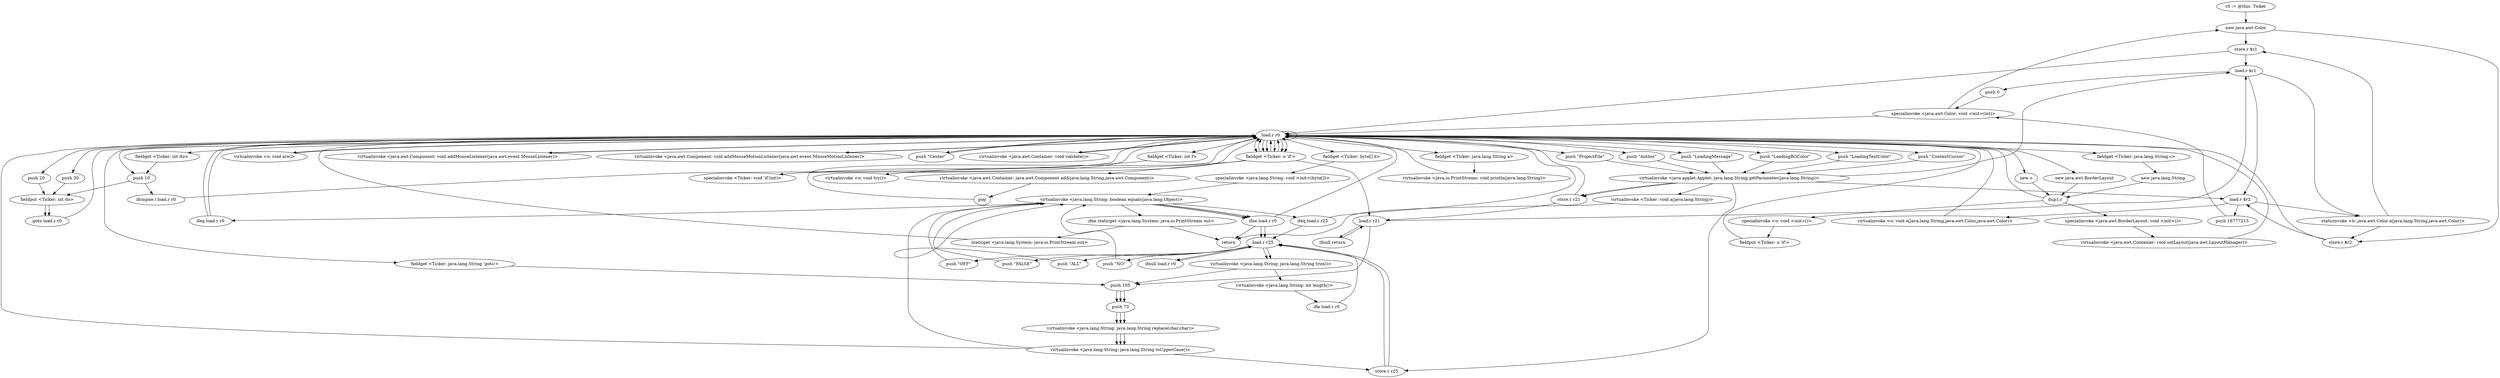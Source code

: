 digraph "" {
    "r0 := @this: Ticker"
    "new java.awt.Color"
    "r0 := @this: Ticker"->"new java.awt.Color";
    "store.r $r1"
    "new java.awt.Color"->"store.r $r1";
    "load.r $r1"
    "store.r $r1"->"load.r $r1";
    "push 0"
    "load.r $r1"->"push 0";
    "specialinvoke <java.awt.Color: void <init>(int)>"
    "push 0"->"specialinvoke <java.awt.Color: void <init>(int)>";
    "specialinvoke <java.awt.Color: void <init>(int)>"->"new java.awt.Color";
    "store.r $r2"
    "new java.awt.Color"->"store.r $r2";
    "load.r $r2"
    "store.r $r2"->"load.r $r2";
    "push 16777215"
    "load.r $r2"->"push 16777215";
    "push 16777215"->"specialinvoke <java.awt.Color: void <init>(int)>";
    "load.r r0"
    "specialinvoke <java.awt.Color: void <init>(int)>"->"load.r r0";
    "fieldget <Ticker: java.lang.String c>"
    "load.r r0"->"fieldget <Ticker: java.lang.String c>";
    "new java.lang.String"
    "fieldget <Ticker: java.lang.String c>"->"new java.lang.String";
    "dup1.r"
    "new java.lang.String"->"dup1.r";
    "dup1.r"->"load.r r0";
    "fieldget <Ticker: byte[] d>"
    "load.r r0"->"fieldget <Ticker: byte[] d>";
    "specialinvoke <java.lang.String: void <init>(byte[])>"
    "fieldget <Ticker: byte[] d>"->"specialinvoke <java.lang.String: void <init>(byte[])>";
    "virtualinvoke <java.lang.String: boolean equals(java.lang.Object)>"
    "specialinvoke <java.lang.String: void <init>(byte[])>"->"virtualinvoke <java.lang.String: boolean equals(java.lang.Object)>";
    "ifne staticget <java.lang.System: java.io.PrintStream out>"
    "virtualinvoke <java.lang.String: boolean equals(java.lang.Object)>"->"ifne staticget <java.lang.System: java.io.PrintStream out>";
    "return"
    "ifne staticget <java.lang.System: java.io.PrintStream out>"->"return";
    "staticget <java.lang.System: java.io.PrintStream out>"
    "ifne staticget <java.lang.System: java.io.PrintStream out>"->"staticget <java.lang.System: java.io.PrintStream out>";
    "staticget <java.lang.System: java.io.PrintStream out>"->"load.r r0";
    "fieldget <Ticker: java.lang.String a>"
    "load.r r0"->"fieldget <Ticker: java.lang.String a>";
    "virtualinvoke <java.io.PrintStream: void println(java.lang.String)>"
    "fieldget <Ticker: java.lang.String a>"->"virtualinvoke <java.io.PrintStream: void println(java.lang.String)>";
    "virtualinvoke <java.io.PrintStream: void println(java.lang.String)>"->"load.r r0";
    "push \"Author\""
    "load.r r0"->"push \"Author\"";
    "virtualinvoke <java.applet.Applet: java.lang.String getParameter(java.lang.String)>"
    "push \"Author\""->"virtualinvoke <java.applet.Applet: java.lang.String getParameter(java.lang.String)>";
    "store.r r21"
    "virtualinvoke <java.applet.Applet: java.lang.String getParameter(java.lang.String)>"->"store.r r21";
    "load.r r21"
    "store.r r21"->"load.r r21";
    "ifnull return"
    "load.r r21"->"ifnull return";
    "ifnull return"->"load.r r21";
    "push 105"
    "load.r r21"->"push 105";
    "push 73"
    "push 105"->"push 73";
    "virtualinvoke <java.lang.String: java.lang.String replace(char,char)>"
    "push 73"->"virtualinvoke <java.lang.String: java.lang.String replace(char,char)>";
    "virtualinvoke <java.lang.String: java.lang.String toUpperCase()>"
    "virtualinvoke <java.lang.String: java.lang.String replace(char,char)>"->"virtualinvoke <java.lang.String: java.lang.String toUpperCase()>";
    "virtualinvoke <java.lang.String: java.lang.String toUpperCase()>"->"load.r r0";
    "fieldget <Ticker: java.lang.String 'goto'>"
    "load.r r0"->"fieldget <Ticker: java.lang.String 'goto'>";
    "fieldget <Ticker: java.lang.String 'goto'>"->"push 105";
    "push 105"->"push 73";
    "push 73"->"virtualinvoke <java.lang.String: java.lang.String replace(char,char)>";
    "virtualinvoke <java.lang.String: java.lang.String replace(char,char)>"->"virtualinvoke <java.lang.String: java.lang.String toUpperCase()>";
    "virtualinvoke <java.lang.String: java.lang.String toUpperCase()>"->"virtualinvoke <java.lang.String: boolean equals(java.lang.Object)>";
    "ifne load.r r0"
    "virtualinvoke <java.lang.String: boolean equals(java.lang.Object)>"->"ifne load.r r0";
    "ifne load.r r0"->"return";
    "ifne load.r r0"->"load.r r0";
    "push \"LoadingMessage\""
    "load.r r0"->"push \"LoadingMessage\"";
    "push \"LoadingMessage\""->"virtualinvoke <java.applet.Applet: java.lang.String getParameter(java.lang.String)>";
    "virtualinvoke <java.applet.Applet: java.lang.String getParameter(java.lang.String)>"->"store.r r21";
    "store.r r21"->"load.r r0";
    "push \"LoadingBGColor\""
    "load.r r0"->"push \"LoadingBGColor\"";
    "push \"LoadingBGColor\""->"virtualinvoke <java.applet.Applet: java.lang.String getParameter(java.lang.String)>";
    "virtualinvoke <java.applet.Applet: java.lang.String getParameter(java.lang.String)>"->"load.r $r1";
    "staticinvoke <h: java.awt.Color a(java.lang.String,java.awt.Color)>"
    "load.r $r1"->"staticinvoke <h: java.awt.Color a(java.lang.String,java.awt.Color)>";
    "staticinvoke <h: java.awt.Color a(java.lang.String,java.awt.Color)>"->"store.r $r1";
    "store.r $r1"->"load.r r0";
    "push \"LoadingTextColor\""
    "load.r r0"->"push \"LoadingTextColor\"";
    "push \"LoadingTextColor\""->"virtualinvoke <java.applet.Applet: java.lang.String getParameter(java.lang.String)>";
    "virtualinvoke <java.applet.Applet: java.lang.String getParameter(java.lang.String)>"->"load.r $r2";
    "load.r $r2"->"staticinvoke <h: java.awt.Color a(java.lang.String,java.awt.Color)>";
    "staticinvoke <h: java.awt.Color a(java.lang.String,java.awt.Color)>"->"store.r $r2";
    "store.r $r2"->"load.r r0";
    "push \"ContextCursor\""
    "load.r r0"->"push \"ContextCursor\"";
    "push \"ContextCursor\""->"virtualinvoke <java.applet.Applet: java.lang.String getParameter(java.lang.String)>";
    "store.r r25"
    "virtualinvoke <java.applet.Applet: java.lang.String getParameter(java.lang.String)>"->"store.r r25";
    "load.r r25"
    "store.r r25"->"load.r r25";
    "ifnull load.r r0"
    "load.r r25"->"ifnull load.r r0";
    "ifnull load.r r0"->"load.r r25";
    "virtualinvoke <java.lang.String: java.lang.String trim()>"
    "load.r r25"->"virtualinvoke <java.lang.String: java.lang.String trim()>";
    "virtualinvoke <java.lang.String: int length()>"
    "virtualinvoke <java.lang.String: java.lang.String trim()>"->"virtualinvoke <java.lang.String: int length()>";
    "ifle load.r r0"
    "virtualinvoke <java.lang.String: int length()>"->"ifle load.r r0";
    "ifle load.r r0"->"load.r r25";
    "load.r r25"->"virtualinvoke <java.lang.String: java.lang.String trim()>";
    "virtualinvoke <java.lang.String: java.lang.String trim()>"->"push 105";
    "push 105"->"push 73";
    "push 73"->"virtualinvoke <java.lang.String: java.lang.String replace(char,char)>";
    "virtualinvoke <java.lang.String: java.lang.String replace(char,char)>"->"virtualinvoke <java.lang.String: java.lang.String toUpperCase()>";
    "virtualinvoke <java.lang.String: java.lang.String toUpperCase()>"->"store.r r25";
    "store.r r25"->"load.r r25";
    "push \"NO\""
    "load.r r25"->"push \"NO\"";
    "push \"NO\""->"virtualinvoke <java.lang.String: boolean equals(java.lang.Object)>";
    "virtualinvoke <java.lang.String: boolean equals(java.lang.Object)>"->"ifne load.r r0";
    "ifne load.r r0"->"load.r r25";
    "push \"OFF\""
    "load.r r25"->"push \"OFF\"";
    "push \"OFF\""->"virtualinvoke <java.lang.String: boolean equals(java.lang.Object)>";
    "virtualinvoke <java.lang.String: boolean equals(java.lang.Object)>"->"ifne load.r r0";
    "ifne load.r r0"->"load.r r25";
    "push \"FALSE\""
    "load.r r25"->"push \"FALSE\"";
    "push \"FALSE\""->"virtualinvoke <java.lang.String: boolean equals(java.lang.Object)>";
    "ifeq load.r r25"
    "virtualinvoke <java.lang.String: boolean equals(java.lang.Object)>"->"ifeq load.r r25";
    "ifeq load.r r25"->"load.r r0";
    "push 30"
    "load.r r0"->"push 30";
    "fieldput <Ticker: int do>"
    "push 30"->"fieldput <Ticker: int do>";
    "goto load.r r0"
    "fieldput <Ticker: int do>"->"goto load.r r0";
    "goto load.r r0"->"load.r r0";
    "new o"
    "load.r r0"->"new o";
    "new o"->"dup1.r";
    "specialinvoke <o: void <init>()>"
    "dup1.r"->"specialinvoke <o: void <init>()>";
    "fieldput <Ticker: o 'if'>"
    "specialinvoke <o: void <init>()>"->"fieldput <Ticker: o 'if'>";
    "fieldput <Ticker: o 'if'>"->"load.r r0";
    "fieldget <Ticker: o 'if'>"
    "load.r r0"->"fieldget <Ticker: o 'if'>";
    "fieldget <Ticker: o 'if'>"->"load.r r0";
    "virtualinvoke <o: void a(w)>"
    "load.r r0"->"virtualinvoke <o: void a(w)>";
    "virtualinvoke <o: void a(w)>"->"load.r r0";
    "load.r r0"->"fieldget <Ticker: o 'if'>";
    "fieldget <Ticker: o 'if'>"->"load.r r21";
    "load.r r21"->"load.r $r1";
    "load.r $r1"->"load.r $r2";
    "virtualinvoke <o: void a(java.lang.String,java.awt.Color,java.awt.Color)>"
    "load.r $r2"->"virtualinvoke <o: void a(java.lang.String,java.awt.Color,java.awt.Color)>";
    "virtualinvoke <o: void a(java.lang.String,java.awt.Color,java.awt.Color)>"->"load.r r0";
    "new java.awt.BorderLayout"
    "load.r r0"->"new java.awt.BorderLayout";
    "new java.awt.BorderLayout"->"dup1.r";
    "specialinvoke <java.awt.BorderLayout: void <init>()>"
    "dup1.r"->"specialinvoke <java.awt.BorderLayout: void <init>()>";
    "virtualinvoke <java.awt.Container: void setLayout(java.awt.LayoutManager)>"
    "specialinvoke <java.awt.BorderLayout: void <init>()>"->"virtualinvoke <java.awt.Container: void setLayout(java.awt.LayoutManager)>";
    "virtualinvoke <java.awt.Container: void setLayout(java.awt.LayoutManager)>"->"load.r r0";
    "load.r r0"->"fieldget <Ticker: o 'if'>";
    "fieldget <Ticker: o 'if'>"->"load.r r0";
    "virtualinvoke <java.awt.Component: void addMouseListener(java.awt.event.MouseListener)>"
    "load.r r0"->"virtualinvoke <java.awt.Component: void addMouseListener(java.awt.event.MouseListener)>";
    "virtualinvoke <java.awt.Component: void addMouseListener(java.awt.event.MouseListener)>"->"load.r r0";
    "load.r r0"->"fieldget <Ticker: o 'if'>";
    "fieldget <Ticker: o 'if'>"->"load.r r0";
    "virtualinvoke <java.awt.Component: void addMouseMotionListener(java.awt.event.MouseMotionListener)>"
    "load.r r0"->"virtualinvoke <java.awt.Component: void addMouseMotionListener(java.awt.event.MouseMotionListener)>";
    "virtualinvoke <java.awt.Component: void addMouseMotionListener(java.awt.event.MouseMotionListener)>"->"load.r r0";
    "push \"Center\""
    "load.r r0"->"push \"Center\"";
    "push \"Center\""->"load.r r0";
    "load.r r0"->"fieldget <Ticker: o 'if'>";
    "virtualinvoke <java.awt.Container: java.awt.Component add(java.lang.String,java.awt.Component)>"
    "fieldget <Ticker: o 'if'>"->"virtualinvoke <java.awt.Container: java.awt.Component add(java.lang.String,java.awt.Component)>";
    "pop"
    "virtualinvoke <java.awt.Container: java.awt.Component add(java.lang.String,java.awt.Component)>"->"pop";
    "pop"->"load.r r0";
    "virtualinvoke <java.awt.Container: void validate()>"
    "load.r r0"->"virtualinvoke <java.awt.Container: void validate()>";
    "virtualinvoke <java.awt.Container: void validate()>"->"load.r r0";
    "load.r r0"->"fieldget <Ticker: o 'if'>";
    "virtualinvoke <o: void try()>"
    "fieldget <Ticker: o 'if'>"->"virtualinvoke <o: void try()>";
    "virtualinvoke <o: void try()>"->"load.r r0";
    "fieldget <Ticker: int do>"
    "load.r r0"->"fieldget <Ticker: int do>";
    "push 10"
    "fieldget <Ticker: int do>"->"push 10";
    "ifcmpne.i load.r r0"
    "push 10"->"ifcmpne.i load.r r0";
    "ifcmpne.i load.r r0"->"load.r r0";
    "load.r r0"->"load.r r0";
    "fieldget <Ticker: int f>"
    "load.r r0"->"fieldget <Ticker: int f>";
    "specialinvoke <Ticker: void 'if'(int)>"
    "fieldget <Ticker: int f>"->"specialinvoke <Ticker: void 'if'(int)>";
    "specialinvoke <Ticker: void 'if'(int)>"->"load.r r0";
    "load.r r0"->"load.r r0";
    "push \"ProjectFile\""
    "load.r r0"->"push \"ProjectFile\"";
    "push \"ProjectFile\""->"virtualinvoke <java.applet.Applet: java.lang.String getParameter(java.lang.String)>";
    "virtualinvoke <Ticker: void a(java.lang.String)>"
    "virtualinvoke <java.applet.Applet: java.lang.String getParameter(java.lang.String)>"->"virtualinvoke <Ticker: void a(java.lang.String)>";
    "virtualinvoke <Ticker: void a(java.lang.String)>"->"return";
    "ifeq load.r r25"->"load.r r25";
    "push \"ALL\""
    "load.r r25"->"push \"ALL\"";
    "push \"ALL\""->"virtualinvoke <java.lang.String: boolean equals(java.lang.Object)>";
    "ifeq load.r r0"
    "virtualinvoke <java.lang.String: boolean equals(java.lang.Object)>"->"ifeq load.r r0";
    "ifeq load.r r0"->"load.r r0";
    "load.r r0"->"push 10";
    "push 10"->"fieldput <Ticker: int do>";
    "fieldput <Ticker: int do>"->"goto load.r r0";
    "ifeq load.r r0"->"load.r r0";
    "push 20"
    "load.r r0"->"push 20";
    "push 20"->"fieldput <Ticker: int do>";
}
